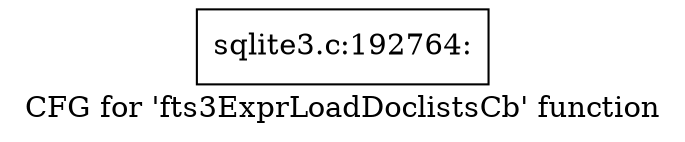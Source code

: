 digraph "CFG for 'fts3ExprLoadDoclistsCb' function" {
	label="CFG for 'fts3ExprLoadDoclistsCb' function";

	Node0x55c0fb27dd50 [shape=record,label="{sqlite3.c:192764:}"];
}
